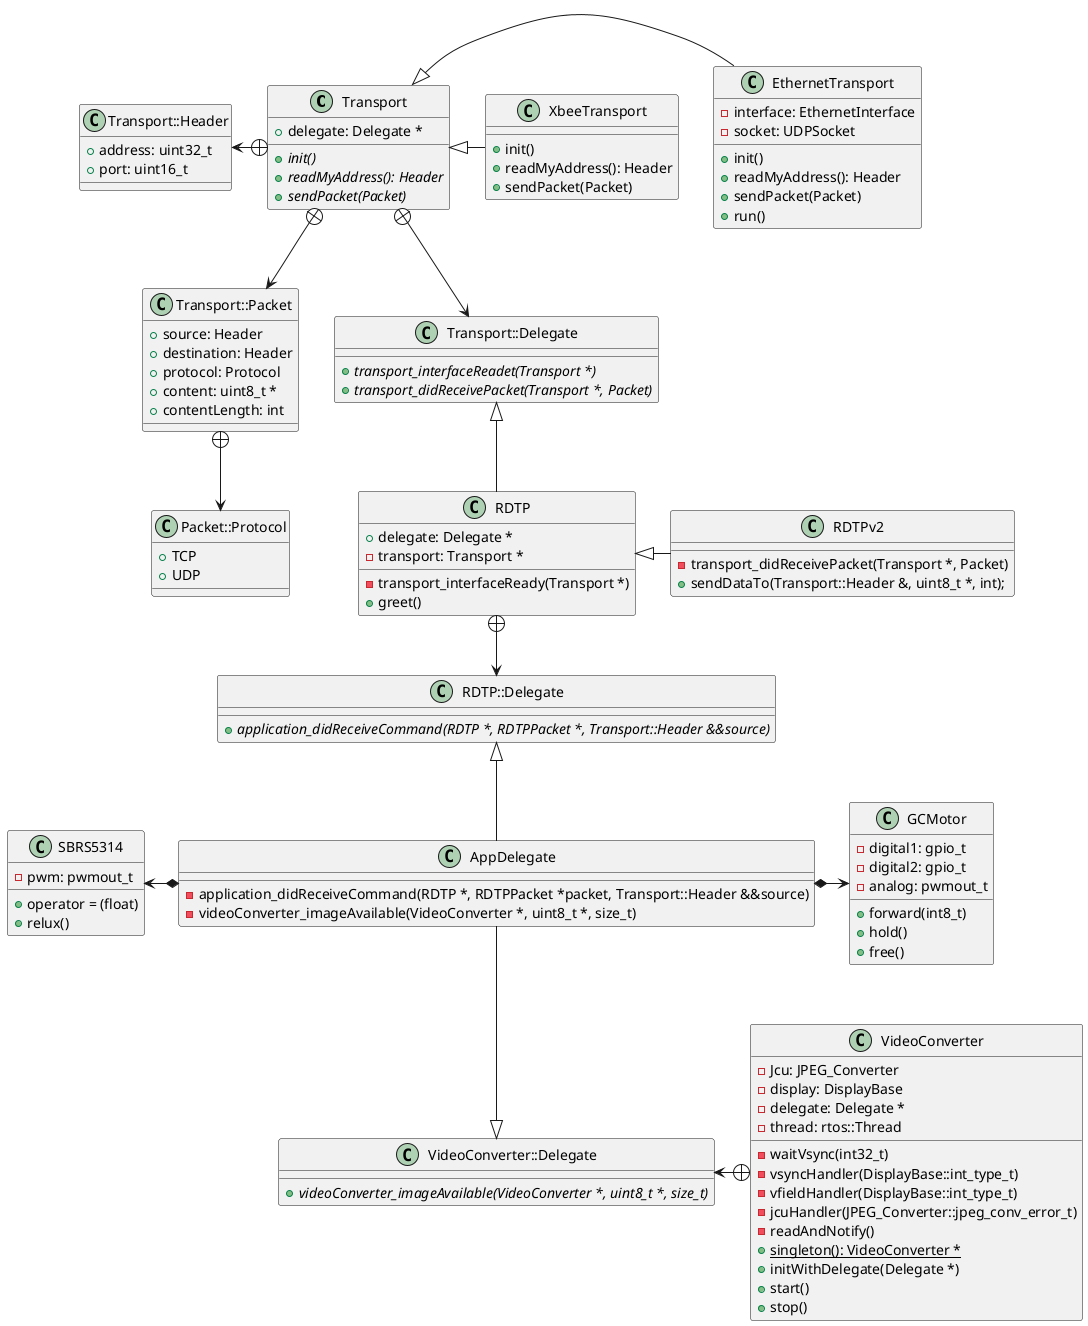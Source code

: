 @startuml
skinparam defaultFontName SF Mono

class Transport {
    {abstract} + init()
    {abstract} + readMyAddress(): Header
    {abstract} + sendPacket(Packet)
    + delegate: Delegate *
}

class Transport::Header {
    + address: uint32_t
    + port: uint16_t
}
Transport +-l> Transport::Header

class Transport::Packet {
    + source: Header
    + destination: Header
    + protocol: Protocol
    + content: uint8_t *
    + contentLength: int
}
Transport +-d-> Transport::Packet

class Packet::Protocol {
    + TCP
    + UDP
}
Transport::Packet +-d-> Packet::Protocol

class EthernetTransport {
    - interface: EthernetInterface
    - socket: UDPSocket
    + init()
    + readMyAddress(): Header
    + sendPacket(Packet)
    + run()
}
Transport <|-r- EthernetTransport

class XbeeTransport {
    + init()
    + readMyAddress(): Header
    + sendPacket(Packet)
}
Transport <|-r- XbeeTransport

class Transport::Delegate {
    {abstract} + transport_interfaceReadet(Transport *)
    {abstract} + transport_didReceivePacket(Transport *, Packet)
}
Transport +-d-> Transport::Delegate

class RDTP {
    - transport_interfaceReady(Transport *)
    + delegate: Delegate *
    + greet()
    - transport: Transport *
}
Transport::Delegate <|-d- RDTP

class RDTP::Delegate {
    {abstract} + application_didReceiveCommand(RDTP *, RDTPPacket *, Transport::Header &&source)
}
RDTP +-d-> RDTP::Delegate

class RDTPv2 {
    - transport_didReceivePacket(Transport *, Packet)
    + sendDataTo(Transport::Header &, uint8_t *, int);
}
RDTP <|-r- RDTPv2

class AppDelegate {
    - application_didReceiveCommand(RDTP *, RDTPPacket *packet, Transport::Header &&source)
    - videoConverter_imageAvailable(VideoConverter *, uint8_t *, size_t)
}
RDTP::Delegate <|-d- AppDelegate

class VideoConverter {
    - Jcu: JPEG_Converter
    - display: DisplayBase
    - delegate: Delegate *
    - thread: rtos::Thread
    - waitVsync(int32_t)
    - vsyncHandler(DisplayBase::int_type_t)
    - vfieldHandler(DisplayBase::int_type_t)
    - jcuHandler(JPEG_Converter::jpeg_conv_error_t)
    - readAndNotify()
    {static} + singleton(): VideoConverter *
    + initWithDelegate(Delegate *)
    + start()
    + stop()
}

class VideoConverter::Delegate {
    {abstract} + videoConverter_imageAvailable(VideoConverter *, uint8_t *, size_t)
}
VideoConverter +-l-> VideoConverter::Delegate
VideoConverter::Delegate <|-u- AppDelegate

class GCMotor {
    - digital1: gpio_t
    - digital2: gpio_t
    - analog: pwmout_t
    + forward(int8_t)
    + hold()
    + free()
}
AppDelegate *-r> GCMotor

class SBRS5314 {
    - pwm: pwmout_t
    + operator = (float)
    + relux()
}
AppDelegate *-l-> SBRS5314

@enduml
